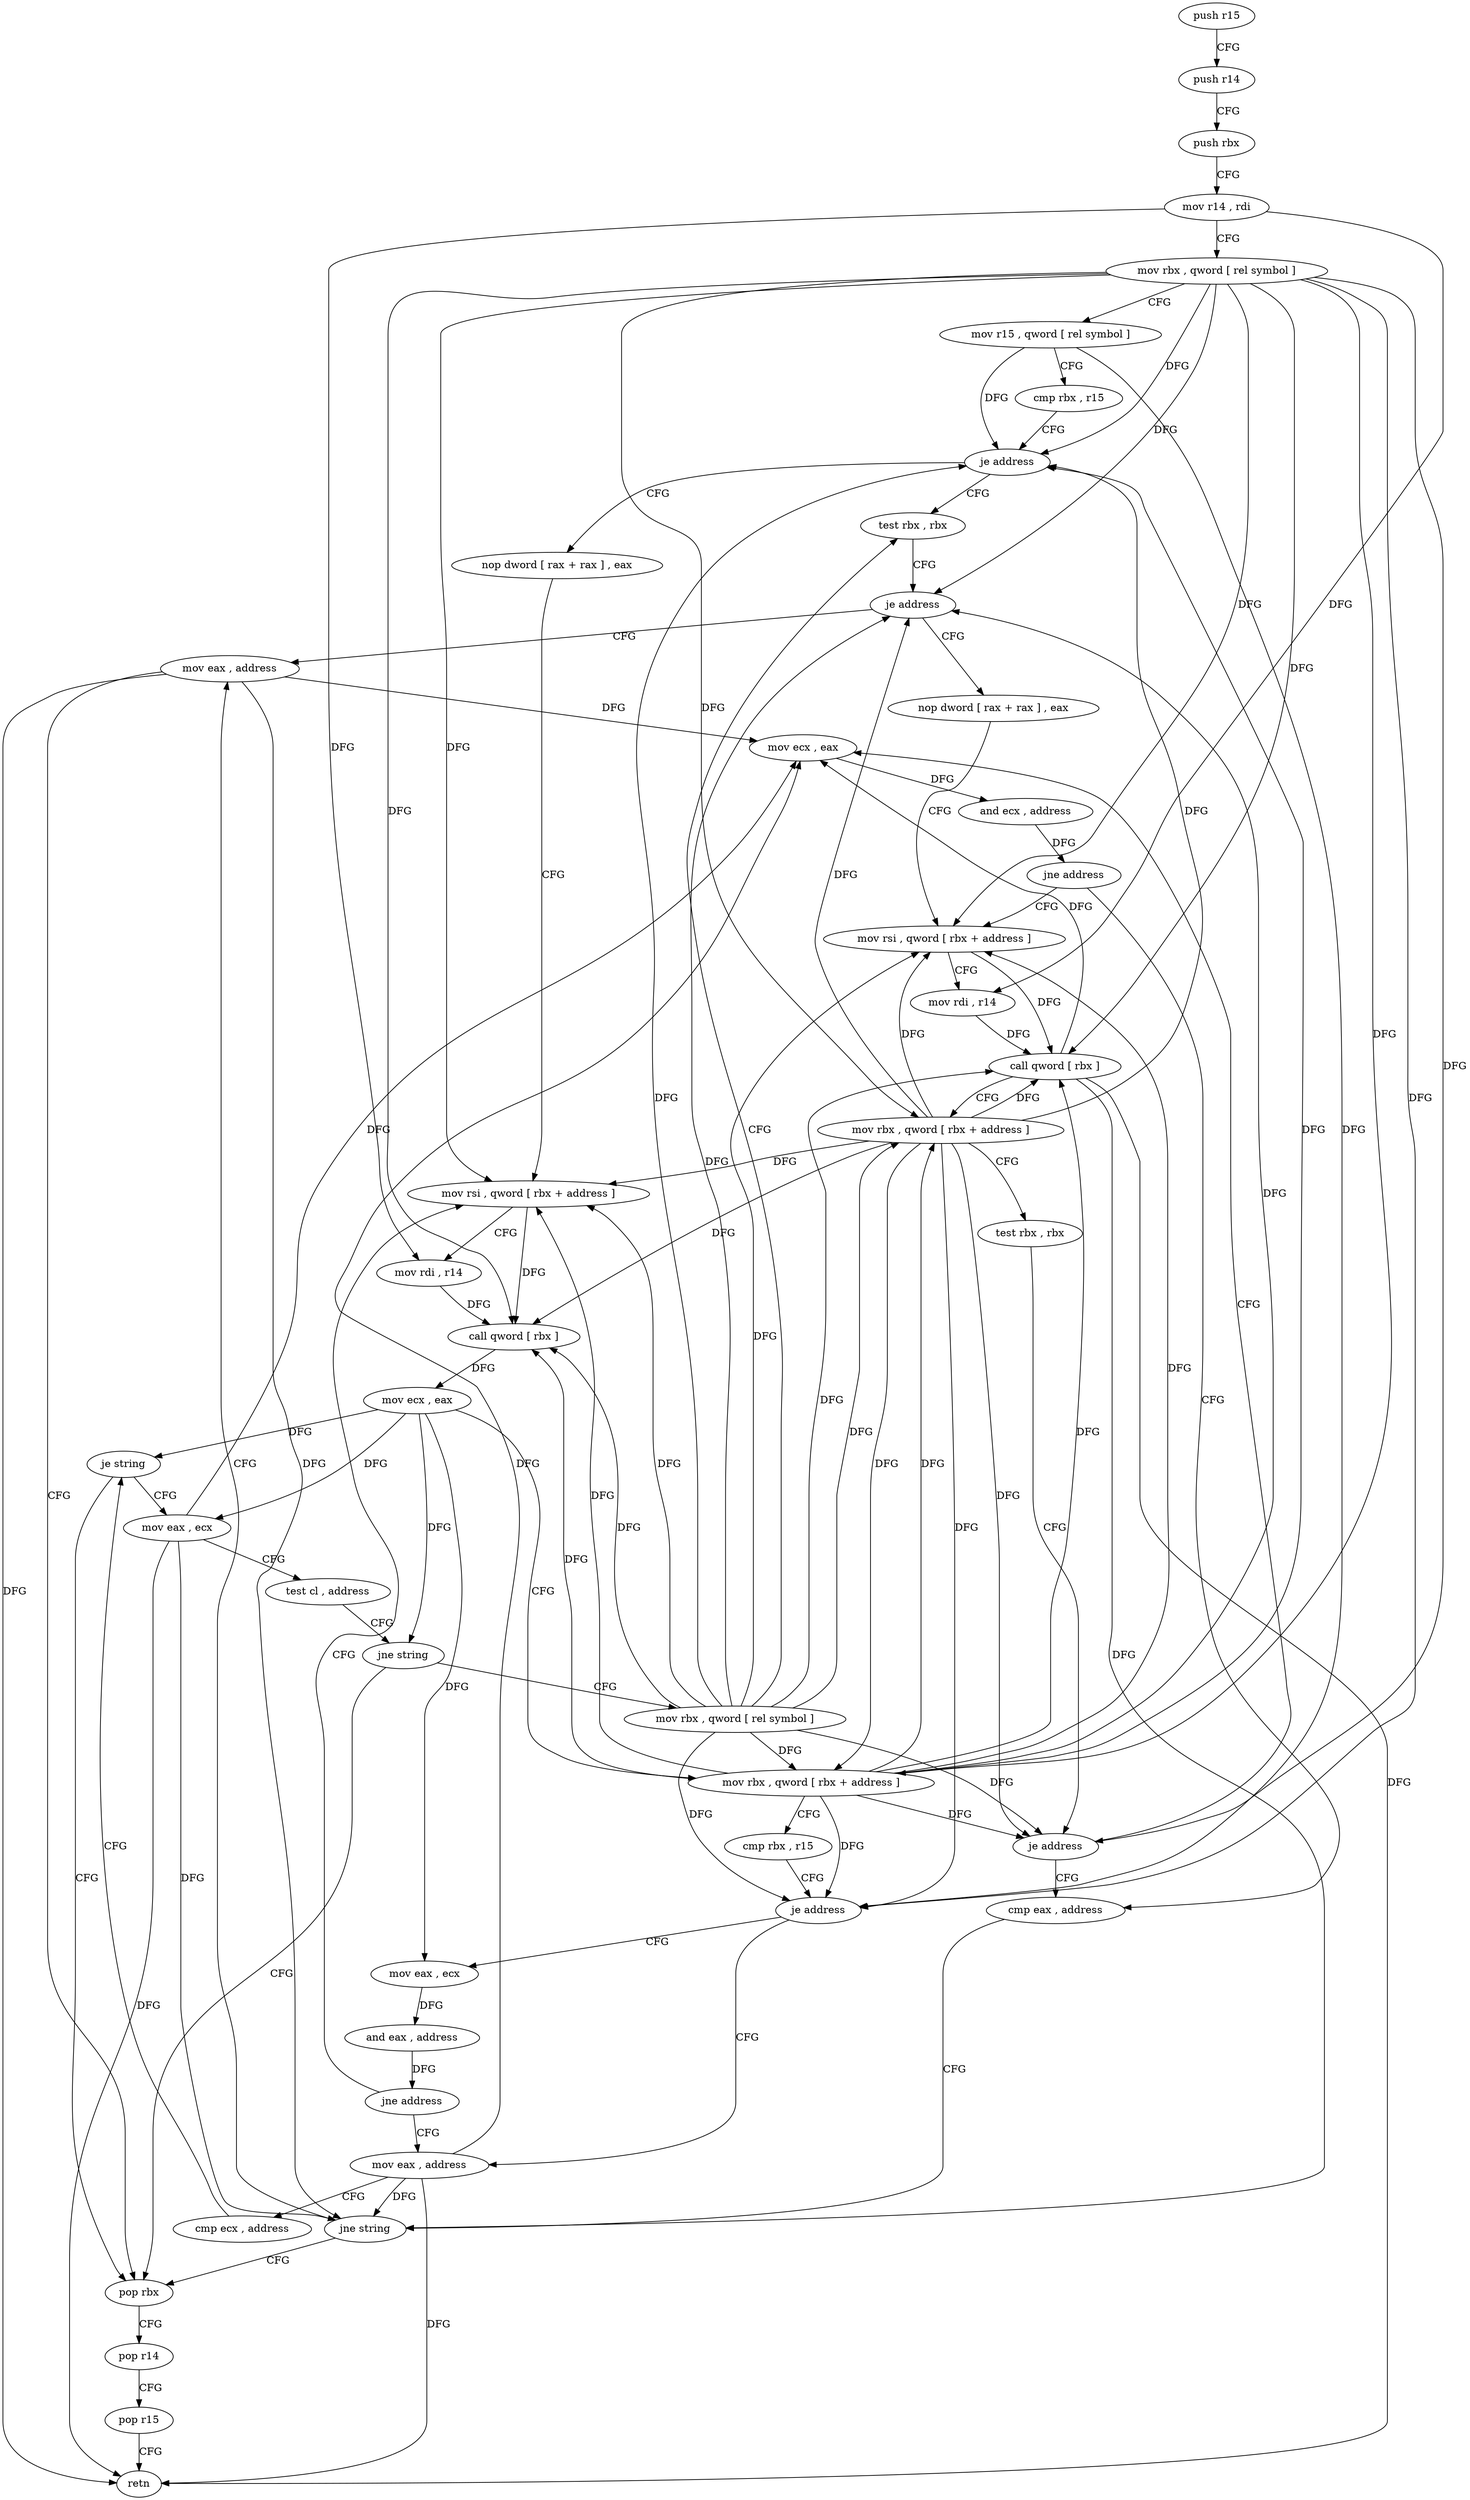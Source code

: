 digraph "func" {
"4213344" [label = "push r15" ]
"4213346" [label = "push r14" ]
"4213348" [label = "push rbx" ]
"4213349" [label = "mov r14 , rdi" ]
"4213352" [label = "mov rbx , qword [ rel symbol ]" ]
"4213359" [label = "mov r15 , qword [ rel symbol ]" ]
"4213366" [label = "cmp rbx , r15" ]
"4213369" [label = "je address" ]
"4213427" [label = "test rbx , rbx" ]
"4213371" [label = "nop dword [ rax + rax ] , eax" ]
"4213430" [label = "je address" ]
"4213470" [label = "mov eax , address" ]
"4213432" [label = "nop dword [ rax + rax ] , eax" ]
"4213376" [label = "mov rsi , qword [ rbx + address ]" ]
"4213475" [label = "pop rbx" ]
"4213440" [label = "mov rsi , qword [ rbx + address ]" ]
"4213403" [label = "mov eax , address" ]
"4213408" [label = "cmp ecx , address" ]
"4213411" [label = "je string" ]
"4213413" [label = "mov eax , ecx" ]
"4213396" [label = "mov eax , ecx" ]
"4213398" [label = "and eax , address" ]
"4213401" [label = "jne address" ]
"4213465" [label = "cmp eax , address" ]
"4213468" [label = "jne string" ]
"4213458" [label = "mov ecx , eax" ]
"4213460" [label = "and ecx , address" ]
"4213463" [label = "jne address" ]
"4213476" [label = "pop r14" ]
"4213478" [label = "pop r15" ]
"4213480" [label = "retn" ]
"4213415" [label = "test cl , address" ]
"4213418" [label = "jne string" ]
"4213420" [label = "mov rbx , qword [ rel symbol ]" ]
"4213380" [label = "mov rdi , r14" ]
"4213383" [label = "call qword [ rbx ]" ]
"4213385" [label = "mov ecx , eax" ]
"4213387" [label = "mov rbx , qword [ rbx + address ]" ]
"4213391" [label = "cmp rbx , r15" ]
"4213394" [label = "je address" ]
"4213444" [label = "mov rdi , r14" ]
"4213447" [label = "call qword [ rbx ]" ]
"4213449" [label = "mov rbx , qword [ rbx + address ]" ]
"4213453" [label = "test rbx , rbx" ]
"4213456" [label = "je address" ]
"4213344" -> "4213346" [ label = "CFG" ]
"4213346" -> "4213348" [ label = "CFG" ]
"4213348" -> "4213349" [ label = "CFG" ]
"4213349" -> "4213352" [ label = "CFG" ]
"4213349" -> "4213380" [ label = "DFG" ]
"4213349" -> "4213444" [ label = "DFG" ]
"4213352" -> "4213359" [ label = "CFG" ]
"4213352" -> "4213369" [ label = "DFG" ]
"4213352" -> "4213430" [ label = "DFG" ]
"4213352" -> "4213376" [ label = "DFG" ]
"4213352" -> "4213383" [ label = "DFG" ]
"4213352" -> "4213387" [ label = "DFG" ]
"4213352" -> "4213394" [ label = "DFG" ]
"4213352" -> "4213440" [ label = "DFG" ]
"4213352" -> "4213447" [ label = "DFG" ]
"4213352" -> "4213449" [ label = "DFG" ]
"4213352" -> "4213456" [ label = "DFG" ]
"4213359" -> "4213366" [ label = "CFG" ]
"4213359" -> "4213369" [ label = "DFG" ]
"4213359" -> "4213394" [ label = "DFG" ]
"4213366" -> "4213369" [ label = "CFG" ]
"4213369" -> "4213427" [ label = "CFG" ]
"4213369" -> "4213371" [ label = "CFG" ]
"4213427" -> "4213430" [ label = "CFG" ]
"4213371" -> "4213376" [ label = "CFG" ]
"4213430" -> "4213470" [ label = "CFG" ]
"4213430" -> "4213432" [ label = "CFG" ]
"4213470" -> "4213475" [ label = "CFG" ]
"4213470" -> "4213480" [ label = "DFG" ]
"4213470" -> "4213468" [ label = "DFG" ]
"4213470" -> "4213458" [ label = "DFG" ]
"4213432" -> "4213440" [ label = "CFG" ]
"4213376" -> "4213380" [ label = "CFG" ]
"4213376" -> "4213383" [ label = "DFG" ]
"4213475" -> "4213476" [ label = "CFG" ]
"4213440" -> "4213444" [ label = "CFG" ]
"4213440" -> "4213447" [ label = "DFG" ]
"4213403" -> "4213408" [ label = "CFG" ]
"4213403" -> "4213480" [ label = "DFG" ]
"4213403" -> "4213468" [ label = "DFG" ]
"4213403" -> "4213458" [ label = "DFG" ]
"4213408" -> "4213411" [ label = "CFG" ]
"4213411" -> "4213475" [ label = "CFG" ]
"4213411" -> "4213413" [ label = "CFG" ]
"4213413" -> "4213415" [ label = "CFG" ]
"4213413" -> "4213468" [ label = "DFG" ]
"4213413" -> "4213458" [ label = "DFG" ]
"4213413" -> "4213480" [ label = "DFG" ]
"4213396" -> "4213398" [ label = "DFG" ]
"4213398" -> "4213401" [ label = "DFG" ]
"4213401" -> "4213376" [ label = "CFG" ]
"4213401" -> "4213403" [ label = "CFG" ]
"4213465" -> "4213468" [ label = "CFG" ]
"4213468" -> "4213475" [ label = "CFG" ]
"4213468" -> "4213470" [ label = "CFG" ]
"4213458" -> "4213460" [ label = "DFG" ]
"4213460" -> "4213463" [ label = "DFG" ]
"4213463" -> "4213440" [ label = "CFG" ]
"4213463" -> "4213465" [ label = "CFG" ]
"4213476" -> "4213478" [ label = "CFG" ]
"4213478" -> "4213480" [ label = "CFG" ]
"4213415" -> "4213418" [ label = "CFG" ]
"4213418" -> "4213475" [ label = "CFG" ]
"4213418" -> "4213420" [ label = "CFG" ]
"4213420" -> "4213427" [ label = "CFG" ]
"4213420" -> "4213430" [ label = "DFG" ]
"4213420" -> "4213376" [ label = "DFG" ]
"4213420" -> "4213387" [ label = "DFG" ]
"4213420" -> "4213440" [ label = "DFG" ]
"4213420" -> "4213449" [ label = "DFG" ]
"4213420" -> "4213456" [ label = "DFG" ]
"4213420" -> "4213369" [ label = "DFG" ]
"4213420" -> "4213383" [ label = "DFG" ]
"4213420" -> "4213394" [ label = "DFG" ]
"4213420" -> "4213447" [ label = "DFG" ]
"4213380" -> "4213383" [ label = "DFG" ]
"4213383" -> "4213385" [ label = "DFG" ]
"4213385" -> "4213387" [ label = "CFG" ]
"4213385" -> "4213411" [ label = "DFG" ]
"4213385" -> "4213396" [ label = "DFG" ]
"4213385" -> "4213413" [ label = "DFG" ]
"4213385" -> "4213418" [ label = "DFG" ]
"4213387" -> "4213391" [ label = "CFG" ]
"4213387" -> "4213430" [ label = "DFG" ]
"4213387" -> "4213376" [ label = "DFG" ]
"4213387" -> "4213369" [ label = "DFG" ]
"4213387" -> "4213383" [ label = "DFG" ]
"4213387" -> "4213394" [ label = "DFG" ]
"4213387" -> "4213440" [ label = "DFG" ]
"4213387" -> "4213447" [ label = "DFG" ]
"4213387" -> "4213449" [ label = "DFG" ]
"4213387" -> "4213456" [ label = "DFG" ]
"4213391" -> "4213394" [ label = "CFG" ]
"4213394" -> "4213403" [ label = "CFG" ]
"4213394" -> "4213396" [ label = "CFG" ]
"4213444" -> "4213447" [ label = "DFG" ]
"4213447" -> "4213449" [ label = "CFG" ]
"4213447" -> "4213480" [ label = "DFG" ]
"4213447" -> "4213468" [ label = "DFG" ]
"4213447" -> "4213458" [ label = "DFG" ]
"4213449" -> "4213453" [ label = "CFG" ]
"4213449" -> "4213430" [ label = "DFG" ]
"4213449" -> "4213376" [ label = "DFG" ]
"4213449" -> "4213387" [ label = "DFG" ]
"4213449" -> "4213440" [ label = "DFG" ]
"4213449" -> "4213369" [ label = "DFG" ]
"4213449" -> "4213383" [ label = "DFG" ]
"4213449" -> "4213394" [ label = "DFG" ]
"4213449" -> "4213447" [ label = "DFG" ]
"4213449" -> "4213456" [ label = "DFG" ]
"4213453" -> "4213456" [ label = "CFG" ]
"4213456" -> "4213465" [ label = "CFG" ]
"4213456" -> "4213458" [ label = "CFG" ]
}
